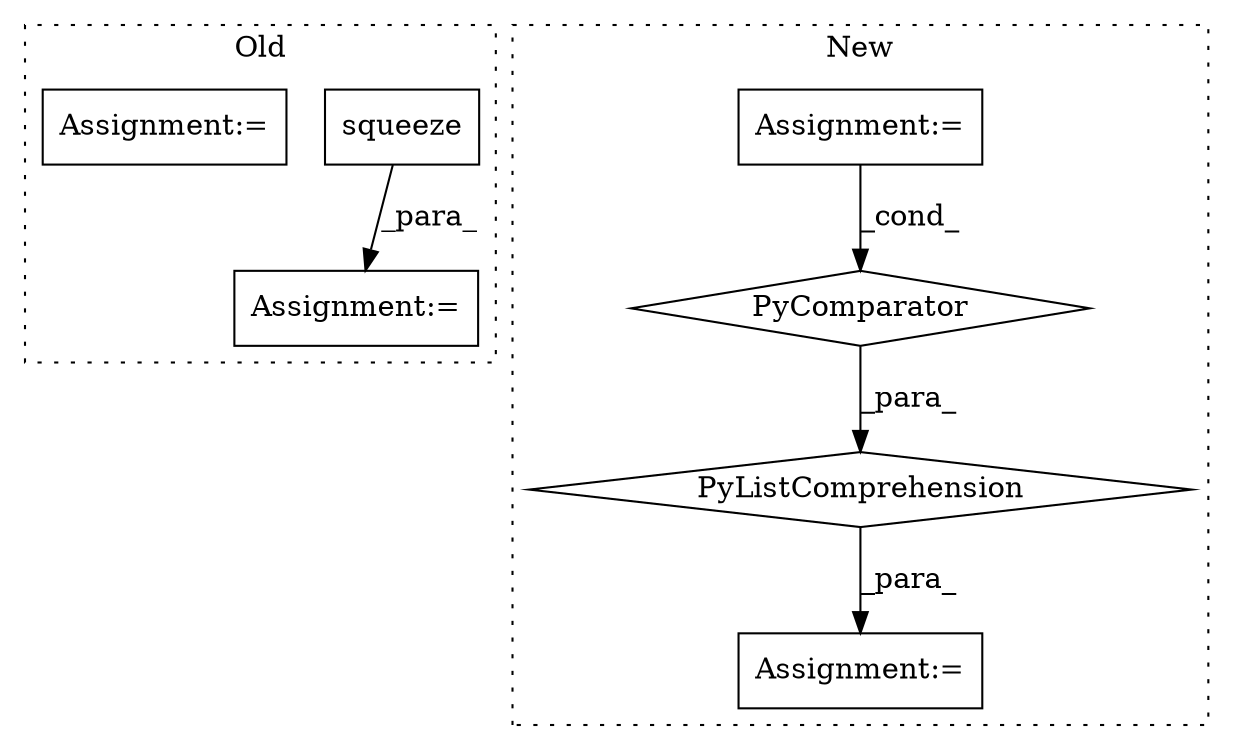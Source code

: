 digraph G {
subgraph cluster0 {
1 [label="squeeze" a="32" s="2374,2393" l="8,1" shape="box"];
6 [label="Assignment:=" a="7" s="2367" l="1" shape="box"];
7 [label="Assignment:=" a="7" s="2410" l="1" shape="box"];
label = "Old";
style="dotted";
}
subgraph cluster1 {
2 [label="PyListComprehension" a="109" s="2307" l="209" shape="diamond"];
3 [label="PyComparator" a="113" s="2483" l="25" shape="diamond"];
4 [label="Assignment:=" a="7" s="2145" l="1" shape="box"];
5 [label="Assignment:=" a="7" s="2293" l="14" shape="box"];
label = "New";
style="dotted";
}
1 -> 6 [label="_para_"];
2 -> 5 [label="_para_"];
3 -> 2 [label="_para_"];
4 -> 3 [label="_cond_"];
}